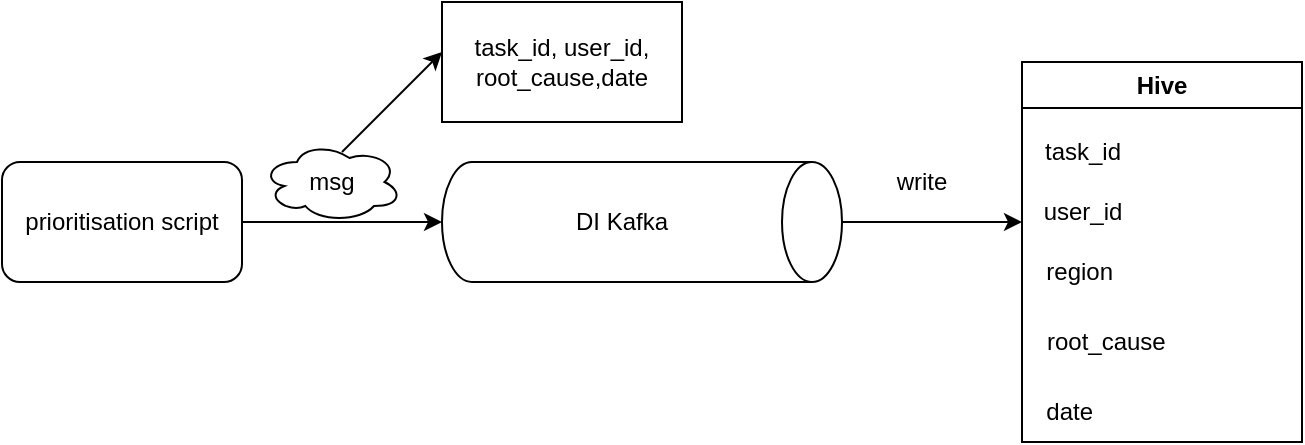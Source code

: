 <mxfile version="21.1.7" type="github">
  <diagram name="第 1 页" id="6C8LDCqFkHniLUepePuR">
    <mxGraphModel dx="1546" dy="782" grid="1" gridSize="10" guides="1" tooltips="1" connect="1" arrows="1" fold="1" page="1" pageScale="1" pageWidth="3300" pageHeight="4681" math="0" shadow="0">
      <root>
        <mxCell id="0" />
        <mxCell id="1" parent="0" />
        <mxCell id="AYeVIFecaO4NZ5Z84dO0-1" value="" style="shape=cylinder3;whiteSpace=wrap;html=1;boundedLbl=1;backgroundOutline=1;size=15;rotation=90;" parent="1" vertex="1">
          <mxGeometry x="780" y="260" width="60" height="200" as="geometry" />
        </mxCell>
        <mxCell id="AYeVIFecaO4NZ5Z84dO0-3" value="DI Kafka" style="text;html=1;strokeColor=none;fillColor=none;align=center;verticalAlign=middle;whiteSpace=wrap;rounded=0;" parent="1" vertex="1">
          <mxGeometry x="770" y="345" width="60" height="30" as="geometry" />
        </mxCell>
        <mxCell id="AYeVIFecaO4NZ5Z84dO0-4" value="prioritisation script" style="rounded=1;whiteSpace=wrap;html=1;" parent="1" vertex="1">
          <mxGeometry x="490" y="330" width="120" height="60" as="geometry" />
        </mxCell>
        <mxCell id="AYeVIFecaO4NZ5Z84dO0-5" value="" style="endArrow=classic;html=1;rounded=0;exitX=1;exitY=0.5;exitDx=0;exitDy=0;entryX=0.5;entryY=1;entryDx=0;entryDy=0;entryPerimeter=0;" parent="1" source="AYeVIFecaO4NZ5Z84dO0-4" target="AYeVIFecaO4NZ5Z84dO0-1" edge="1">
          <mxGeometry width="50" height="50" relative="1" as="geometry">
            <mxPoint x="760" y="430" as="sourcePoint" />
            <mxPoint x="810" y="380" as="targetPoint" />
          </mxGeometry>
        </mxCell>
        <mxCell id="AYeVIFecaO4NZ5Z84dO0-6" value="msg" style="ellipse;shape=cloud;whiteSpace=wrap;html=1;" parent="1" vertex="1">
          <mxGeometry x="620" y="320" width="70" height="40" as="geometry" />
        </mxCell>
        <mxCell id="AYeVIFecaO4NZ5Z84dO0-7" value="" style="endArrow=classic;html=1;rounded=0;exitX=0.5;exitY=0;exitDx=0;exitDy=0;exitPerimeter=0;" parent="1" source="AYeVIFecaO4NZ5Z84dO0-1" edge="1">
          <mxGeometry width="50" height="50" relative="1" as="geometry">
            <mxPoint x="760" y="430" as="sourcePoint" />
            <mxPoint x="1000" y="360" as="targetPoint" />
          </mxGeometry>
        </mxCell>
        <mxCell id="AYeVIFecaO4NZ5Z84dO0-13" value="write" style="text;html=1;strokeColor=none;fillColor=none;align=center;verticalAlign=middle;whiteSpace=wrap;rounded=0;" parent="1" vertex="1">
          <mxGeometry x="920" y="325" width="60" height="30" as="geometry" />
        </mxCell>
        <mxCell id="AYeVIFecaO4NZ5Z84dO0-14" value="" style="endArrow=classic;html=1;rounded=0;" parent="1" edge="1">
          <mxGeometry width="50" height="50" relative="1" as="geometry">
            <mxPoint x="660" y="325" as="sourcePoint" />
            <mxPoint x="710" y="275" as="targetPoint" />
          </mxGeometry>
        </mxCell>
        <mxCell id="AYeVIFecaO4NZ5Z84dO0-15" value="task_id, user_id, root_cause,date" style="rounded=0;whiteSpace=wrap;html=1;" parent="1" vertex="1">
          <mxGeometry x="710" y="250" width="120" height="60" as="geometry" />
        </mxCell>
        <mxCell id="AYeVIFecaO4NZ5Z84dO0-20" value="Hive" style="swimlane;whiteSpace=wrap;html=1;" parent="1" vertex="1">
          <mxGeometry x="1000" y="280" width="140" height="190" as="geometry" />
        </mxCell>
        <mxCell id="AYeVIFecaO4NZ5Z84dO0-21" value="task_id" style="text;html=1;align=center;verticalAlign=middle;resizable=0;points=[];autosize=1;strokeColor=none;fillColor=none;" parent="AYeVIFecaO4NZ5Z84dO0-20" vertex="1">
          <mxGeometry y="30" width="60" height="30" as="geometry" />
        </mxCell>
        <mxCell id="AYeVIFecaO4NZ5Z84dO0-22" value="user_id" style="text;html=1;align=center;verticalAlign=middle;resizable=0;points=[];autosize=1;strokeColor=none;fillColor=none;" parent="AYeVIFecaO4NZ5Z84dO0-20" vertex="1">
          <mxGeometry y="60" width="60" height="30" as="geometry" />
        </mxCell>
        <mxCell id="AYeVIFecaO4NZ5Z84dO0-23" value="&amp;nbsp;root_cause" style="text;html=1;align=center;verticalAlign=middle;resizable=0;points=[];autosize=1;strokeColor=none;fillColor=none;" parent="AYeVIFecaO4NZ5Z84dO0-20" vertex="1">
          <mxGeometry x="-5" y="125" width="90" height="30" as="geometry" />
        </mxCell>
        <mxCell id="AYeVIFecaO4NZ5Z84dO0-24" value="&amp;nbsp; date" style="text;html=1;align=center;verticalAlign=middle;resizable=0;points=[];autosize=1;strokeColor=none;fillColor=none;" parent="AYeVIFecaO4NZ5Z84dO0-20" vertex="1">
          <mxGeometry x="-5" y="160" width="50" height="30" as="geometry" />
        </mxCell>
        <mxCell id="Yd3Y5t1rF7fTleYb4b1B-1" value="&amp;nbsp; region" style="text;html=1;align=center;verticalAlign=middle;resizable=0;points=[];autosize=1;strokeColor=none;fillColor=none;" vertex="1" parent="AYeVIFecaO4NZ5Z84dO0-20">
          <mxGeometry x="-5" y="90" width="60" height="30" as="geometry" />
        </mxCell>
      </root>
    </mxGraphModel>
  </diagram>
</mxfile>
